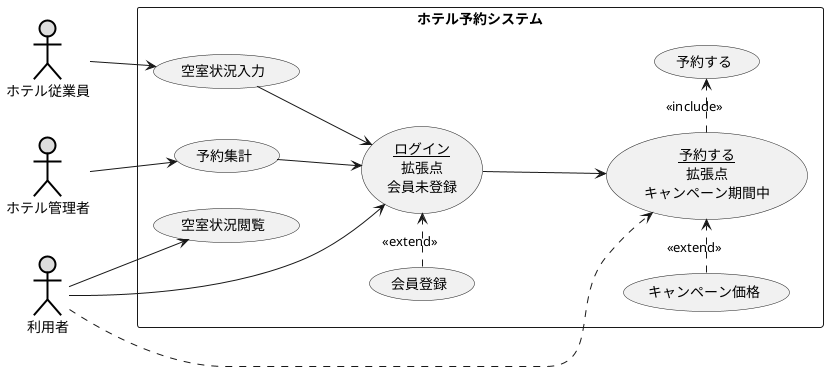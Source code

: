 @startuml ユースケース図
left to right direction
actor 利用者 #DDDDDD;line:black;line.bold;
actor ホテル従業員#DDDDDD;line:black;line.bold;
actor ホテル管理者#DDDDDD;line:black;line.bold;
rectangle ホテル予約システム{
    usecase 空室状況閲覧
    usecase 空室状況入力
    usecase 会員登録
    usecase キャンペーン価格
    usecase 予約集計
    usecase (<u>予約する</u>\n拡張点\nキャンペーン期間中) as input2
    usecase (<u>ログイン</u>\n拡張点\n会員未登録) as input
    usecase 予約する
}
    (会員登録) .>input :<<extend>>
    利用者  --> input
    input ---> input2
    (キャンペーン価格) .>input2 :<<extend>>
    利用者 .> input2
    利用者-->空室状況閲覧
    input2 .>予約する  : << include >>
    空室状況入力 -->input
    予約集計 -->input
    ホテル管理者-->予約集計
    ホテル従業員 -->空室状況入力
@enduml